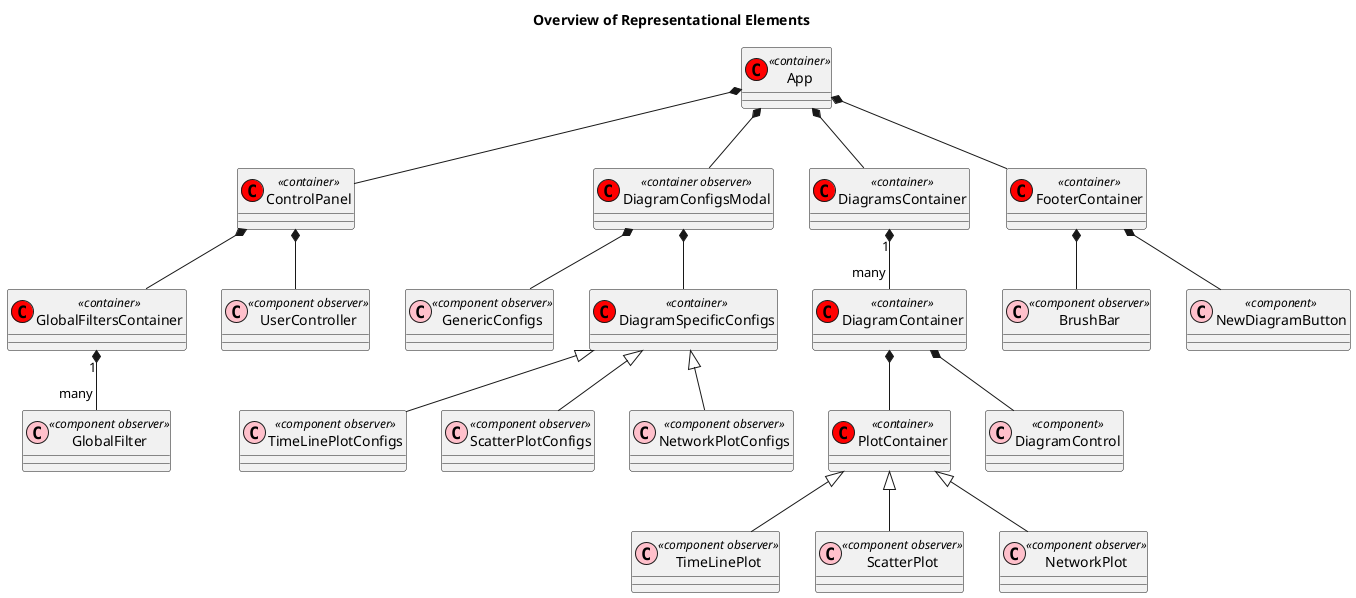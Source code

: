 @startuml
title Overview of Representational Elements

class App << (C,red) container >> {
}

class ControlPanel << (C,red) container >> {
}

class GlobalFiltersContainer << (C,red) container >> {
}

class GlobalFilter << (C,pink) component observer >> {
}

class UserController << (C,pink) component observer >> {
}

class DiagramConfigsModal << (C,red) container observer >> {
}

class GenericConfigs << (C,pink) component observer >> {
}

class DiagramSpecificConfigs << (C,red) container >> {
}

class TimeLinePlotConfigs  << (C,pink) component observer >> {
}

class ScatterPlotConfigs  << (C,pink) component observer >> {
}

class NetworkPlotConfigs  << (C,pink) component observer >> {
}

class DiagramsContainer << (C,red) container >> {
}

class DiagramContainer << (C,red) container >> {
}

class PlotContainer << (C,red) container >> {
}

class TimeLinePlot  << (C,pink) component observer >> {
}

class ScatterPlot  << (C,pink) component observer >> {
}

class NetworkPlot  << (C,pink) component observer >> {
}

class DiagramControl << (C,pink) component >> {
}

class FooterContainer << (C,red) container >> {
}

class BrushBar << (C,pink) component observer >> {
}

class NewDiagramButton << (C,pink) component >> {
}

' Now the relationship part

App *-- DiagramConfigsModal
App *-- ControlPanel
App *-- DiagramsContainer
App *-- FooterContainer

ControlPanel *-- GlobalFiltersContainer
GlobalFiltersContainer "1" *-- "many" GlobalFilter
ControlPanel *-- UserController

DiagramConfigsModal *-- GenericConfigs
DiagramConfigsModal *-- DiagramSpecificConfigs
DiagramSpecificConfigs <|-- TimeLinePlotConfigs
DiagramSpecificConfigs <|-- ScatterPlotConfigs
DiagramSpecificConfigs <|-- NetworkPlotConfigs

DiagramsContainer "1" *-- "many" DiagramContainer
DiagramContainer *-- PlotContainer
PlotContainer <|-- TimeLinePlot
PlotContainer <|-- ScatterPlot
PlotContainer <|-- NetworkPlot
DiagramContainer *-- DiagramControl

FooterContainer *-- BrushBar
FooterContainer *-- NewDiagramButton

@enduml
